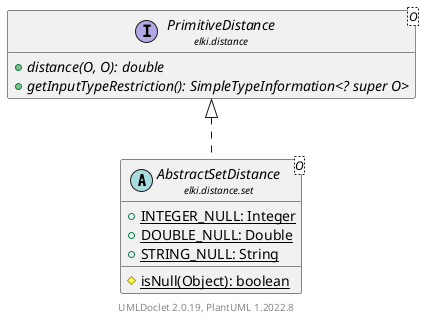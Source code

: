 @startuml
    remove .*\.(Instance|Par|Parameterizer|Factory)$
    set namespaceSeparator none
    hide empty fields
    hide empty methods

    abstract class "<size:14>AbstractSetDistance\n<size:10>elki.distance.set" as elki.distance.set.AbstractSetDistance<O> [[AbstractSetDistance.html]] {
        {static} +INTEGER_NULL: Integer
        {static} +DOUBLE_NULL: Double
        {static} +STRING_NULL: String
        {static} #isNull(Object): boolean
    }

    interface "<size:14>PrimitiveDistance\n<size:10>elki.distance" as elki.distance.PrimitiveDistance<O> [[../PrimitiveDistance.html]] {
        {abstract} +distance(O, O): double
        {abstract} +getInputTypeRestriction(): SimpleTypeInformation<? super O>
    }

    elki.distance.PrimitiveDistance <|.. elki.distance.set.AbstractSetDistance

    center footer UMLDoclet 2.0.19, PlantUML 1.2022.8
@enduml
